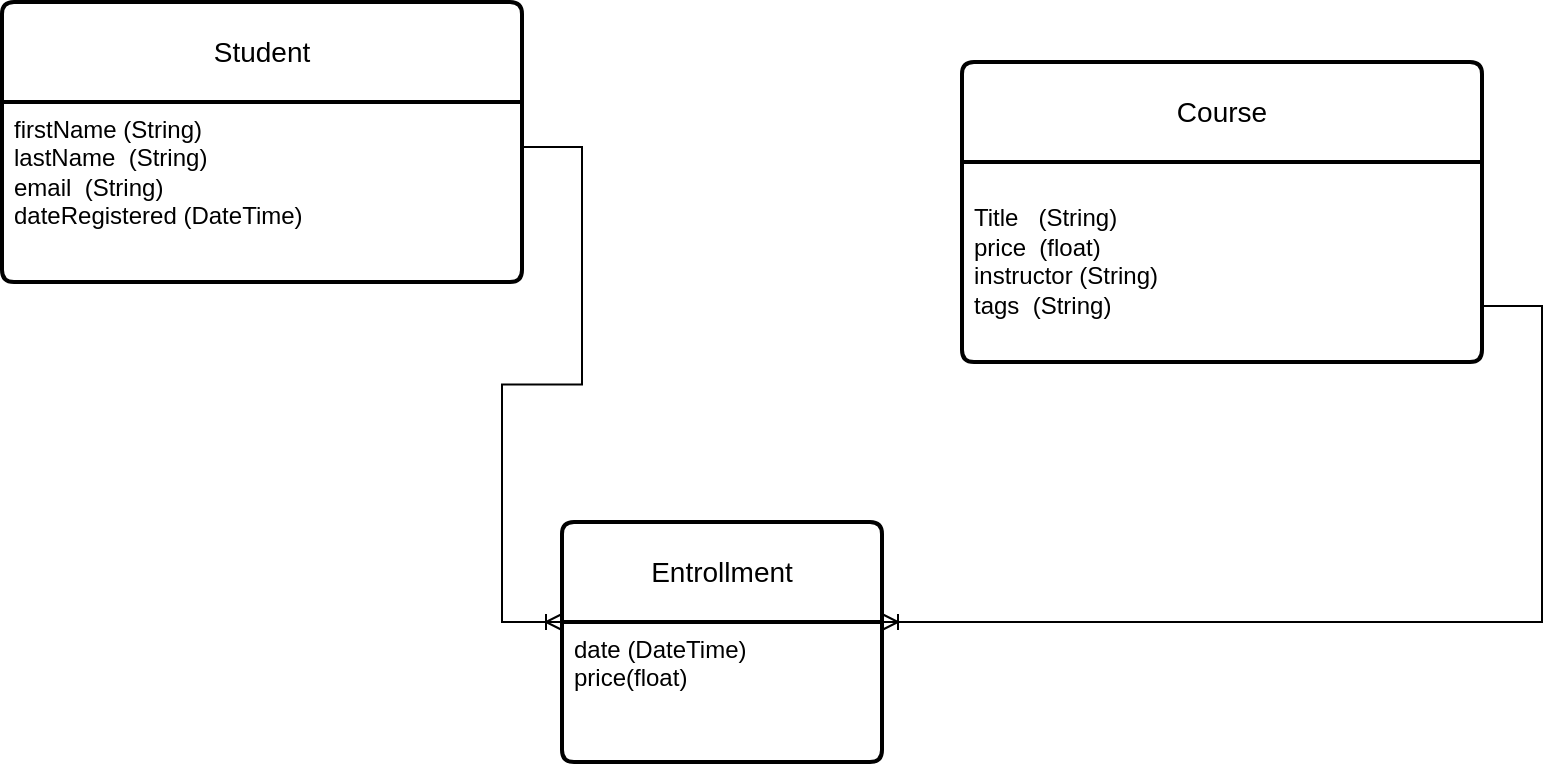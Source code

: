 <mxfile version="26.2.2">
  <diagram name="Page-1" id="3rhJw_rylf3Ci2SBbEHJ">
    <mxGraphModel dx="1428" dy="841" grid="1" gridSize="10" guides="1" tooltips="1" connect="1" arrows="1" fold="1" page="1" pageScale="1" pageWidth="827" pageHeight="1169" math="0" shadow="0">
      <root>
        <mxCell id="0" />
        <mxCell id="1" parent="0" />
        <mxCell id="sz5jGjdQfbRe5b1aLA0f-1" value="Student" style="swimlane;childLayout=stackLayout;horizontal=1;startSize=50;horizontalStack=0;rounded=1;fontSize=14;fontStyle=0;strokeWidth=2;resizeParent=0;resizeLast=1;shadow=0;dashed=0;align=center;arcSize=4;whiteSpace=wrap;html=1;" parent="1" vertex="1">
          <mxGeometry x="120" y="100" width="260" height="140" as="geometry" />
        </mxCell>
        <mxCell id="sz5jGjdQfbRe5b1aLA0f-2" value="firstName (String)&lt;div&gt;lastName&amp;nbsp; (String)&lt;br&gt;&lt;div&gt;email&amp;nbsp; (String)&lt;/div&gt;&lt;div&gt;dateRegistered (DateTime)&lt;/div&gt;&lt;/div&gt;" style="align=left;strokeColor=none;fillColor=none;spacingLeft=4;spacingRight=4;fontSize=12;verticalAlign=top;resizable=0;rotatable=0;part=1;html=1;whiteSpace=wrap;" parent="sz5jGjdQfbRe5b1aLA0f-1" vertex="1">
          <mxGeometry y="50" width="260" height="90" as="geometry" />
        </mxCell>
        <mxCell id="sz5jGjdQfbRe5b1aLA0f-7" value="Entrollment" style="swimlane;childLayout=stackLayout;horizontal=1;startSize=50;horizontalStack=0;rounded=1;fontSize=14;fontStyle=0;strokeWidth=2;resizeParent=0;resizeLast=1;shadow=0;dashed=0;align=center;arcSize=4;whiteSpace=wrap;html=1;" parent="1" vertex="1">
          <mxGeometry x="400" y="360" width="160" height="120" as="geometry" />
        </mxCell>
        <mxCell id="sz5jGjdQfbRe5b1aLA0f-8" value="date (DateTime)&lt;div&gt;price(float)&lt;/div&gt;" style="align=left;strokeColor=none;fillColor=none;spacingLeft=4;spacingRight=4;fontSize=12;verticalAlign=top;resizable=0;rotatable=0;part=1;html=1;whiteSpace=wrap;" parent="sz5jGjdQfbRe5b1aLA0f-7" vertex="1">
          <mxGeometry y="50" width="160" height="70" as="geometry" />
        </mxCell>
        <mxCell id="sz5jGjdQfbRe5b1aLA0f-9" value="" style="edgeStyle=entityRelationEdgeStyle;fontSize=12;html=1;endArrow=ERoneToMany;rounded=0;exitX=1;exitY=0.25;exitDx=0;exitDy=0;entryX=0;entryY=0;entryDx=0;entryDy=0;" parent="1" source="sz5jGjdQfbRe5b1aLA0f-2" target="sz5jGjdQfbRe5b1aLA0f-8" edge="1">
          <mxGeometry width="100" height="100" relative="1" as="geometry">
            <mxPoint x="220" y="430" as="sourcePoint" />
            <mxPoint x="320" y="330" as="targetPoint" />
            <Array as="points">
              <mxPoint x="50" y="360" />
            </Array>
          </mxGeometry>
        </mxCell>
        <mxCell id="sz5jGjdQfbRe5b1aLA0f-10" value="" style="edgeStyle=entityRelationEdgeStyle;fontSize=12;html=1;endArrow=ERoneToMany;rounded=0;entryX=1;entryY=0;entryDx=0;entryDy=0;" parent="1" target="sz5jGjdQfbRe5b1aLA0f-8" edge="1">
          <mxGeometry width="100" height="100" relative="1" as="geometry">
            <mxPoint x="860" y="252" as="sourcePoint" />
            <mxPoint x="810" y="400" as="targetPoint" />
            <Array as="points">
              <mxPoint x="940" y="320" />
            </Array>
          </mxGeometry>
        </mxCell>
        <mxCell id="sz5jGjdQfbRe5b1aLA0f-3" value="Course" style="swimlane;childLayout=stackLayout;horizontal=1;startSize=50;horizontalStack=0;rounded=1;fontSize=14;fontStyle=0;strokeWidth=2;resizeParent=0;resizeLast=1;shadow=0;dashed=0;align=center;arcSize=4;whiteSpace=wrap;html=1;" parent="1" vertex="1">
          <mxGeometry x="600" y="130" width="260" height="150" as="geometry" />
        </mxCell>
        <mxCell id="sz5jGjdQfbRe5b1aLA0f-4" value="&lt;br&gt;&lt;div&gt;Title&amp;nbsp; &amp;nbsp;(String)&lt;/div&gt;&lt;div&gt;price&amp;nbsp; (float)&lt;/div&gt;&lt;div&gt;instructor (String)&lt;/div&gt;&lt;div&gt;tags&amp;nbsp; (String)&lt;/div&gt;" style="align=left;strokeColor=none;fillColor=none;spacingLeft=4;spacingRight=4;fontSize=12;verticalAlign=top;resizable=0;rotatable=0;part=1;html=1;whiteSpace=wrap;" parent="sz5jGjdQfbRe5b1aLA0f-3" vertex="1">
          <mxGeometry y="50" width="260" height="100" as="geometry" />
        </mxCell>
      </root>
    </mxGraphModel>
  </diagram>
</mxfile>
